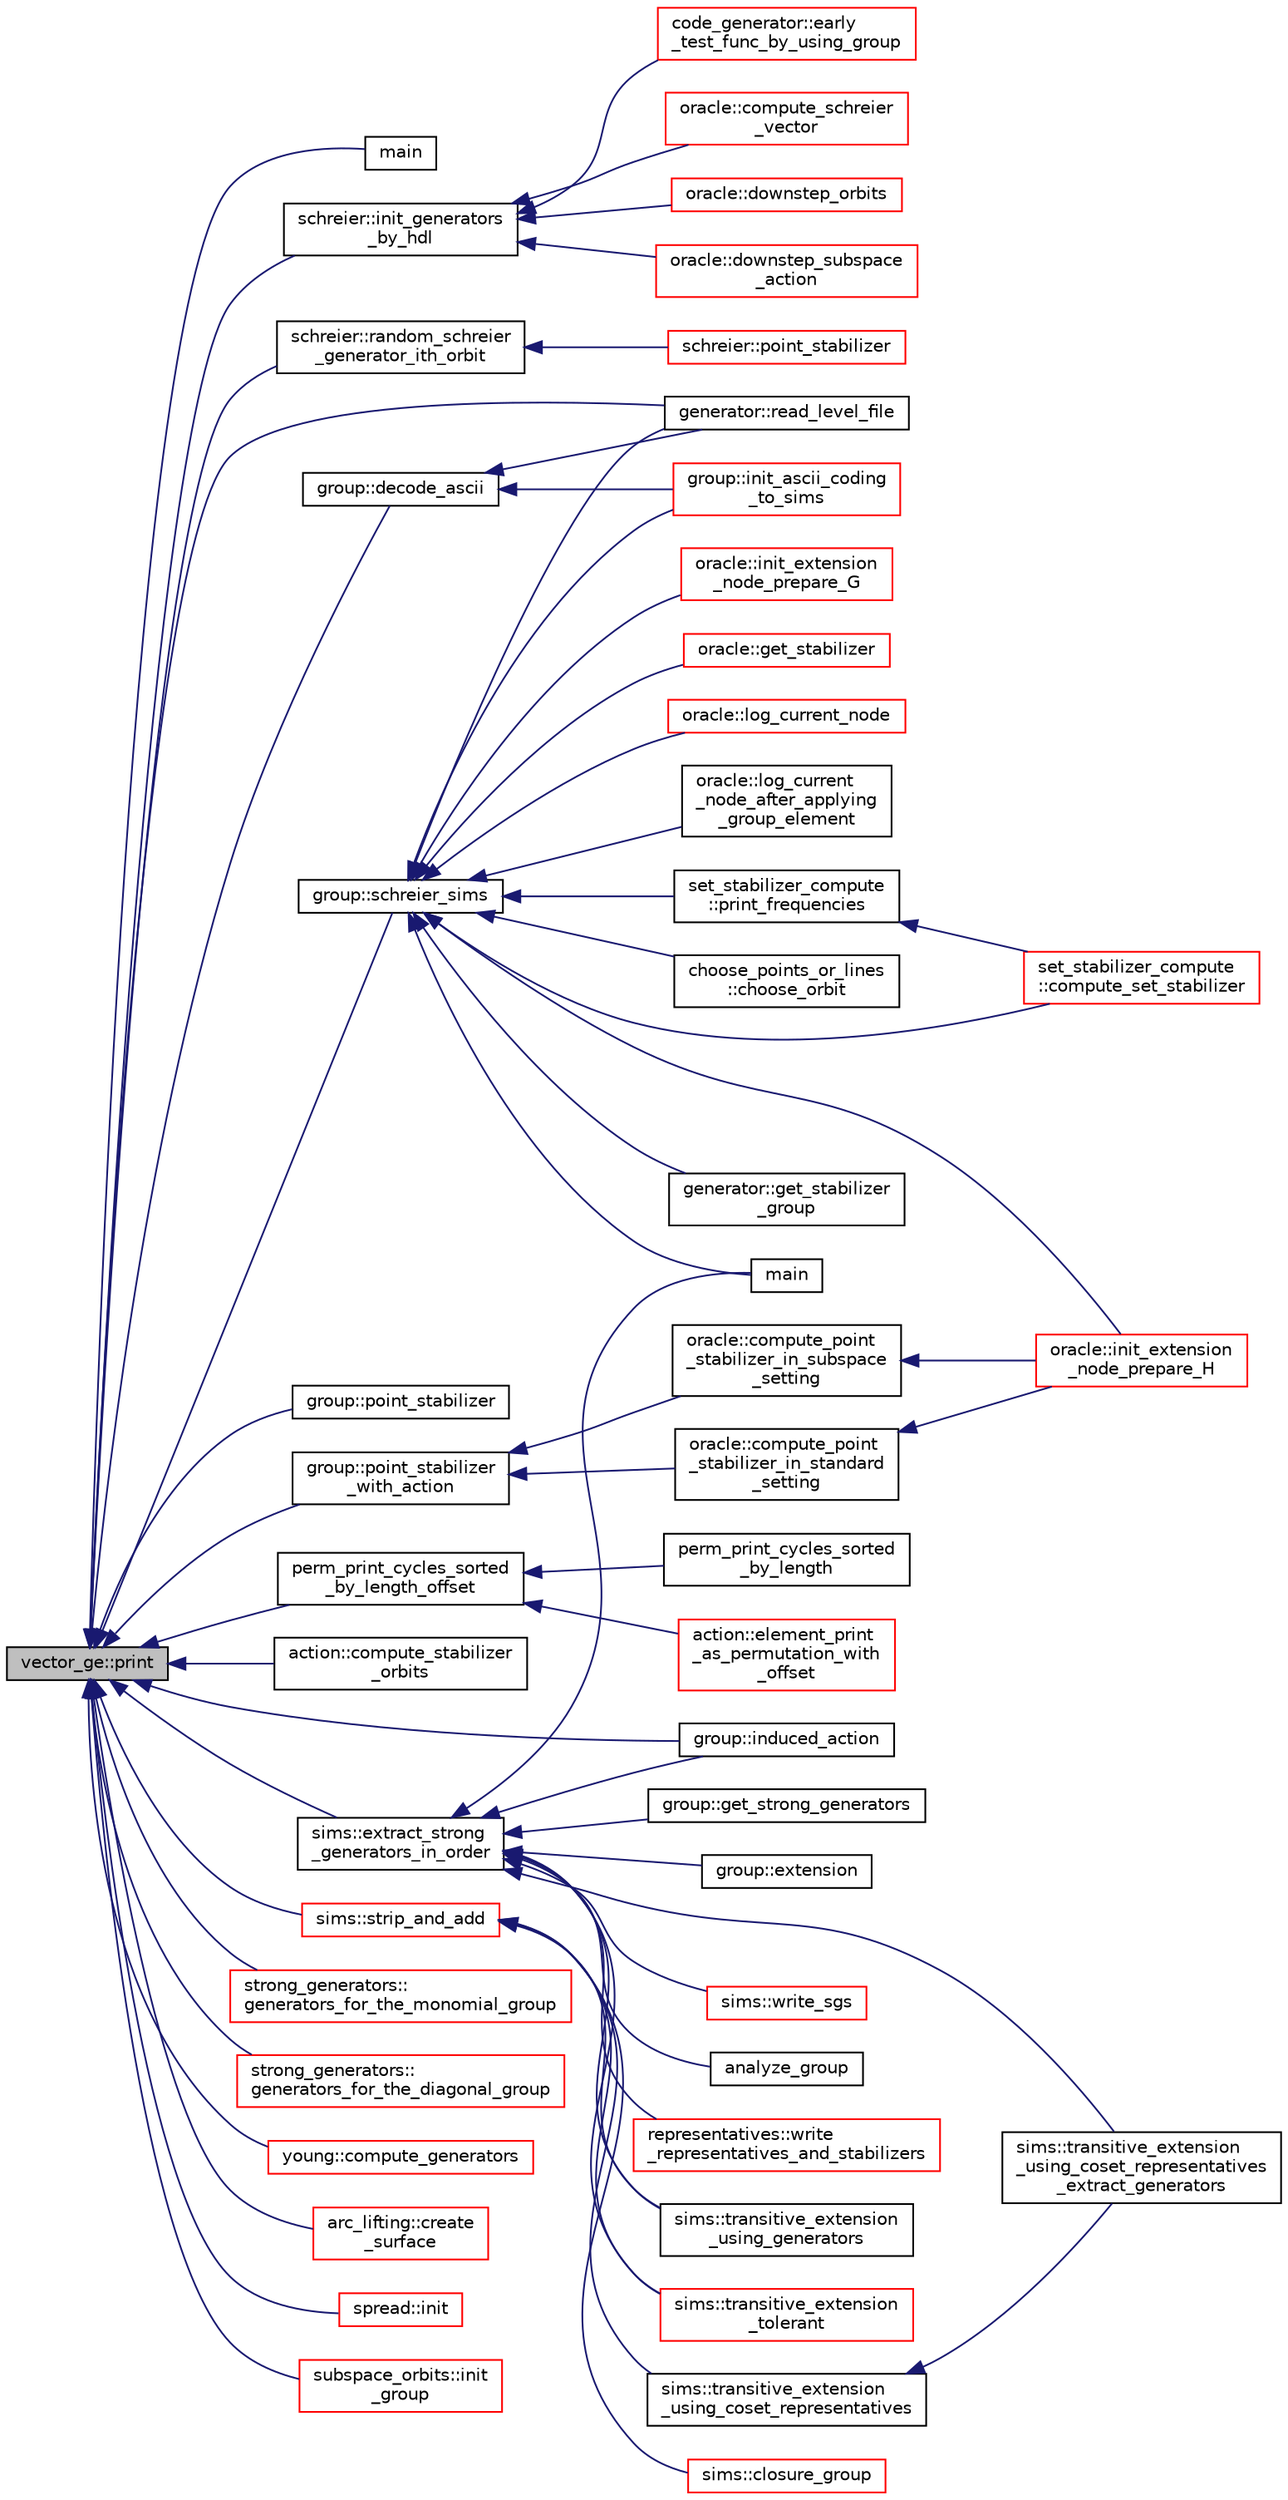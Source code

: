 digraph "vector_ge::print"
{
  edge [fontname="Helvetica",fontsize="10",labelfontname="Helvetica",labelfontsize="10"];
  node [fontname="Helvetica",fontsize="10",shape=record];
  rankdir="LR";
  Node3097 [label="vector_ge::print",height=0.2,width=0.4,color="black", fillcolor="grey75", style="filled", fontcolor="black"];
  Node3097 -> Node3098 [dir="back",color="midnightblue",fontsize="10",style="solid",fontname="Helvetica"];
  Node3098 [label="main",height=0.2,width=0.4,color="black", fillcolor="white", style="filled",URL="$d5/d0d/apps_2projective__space_2polar_8_c.html#a217dbf8b442f20279ea00b898af96f52"];
  Node3097 -> Node3099 [dir="back",color="midnightblue",fontsize="10",style="solid",fontname="Helvetica"];
  Node3099 [label="schreier::init_generators\l_by_hdl",height=0.2,width=0.4,color="black", fillcolor="white", style="filled",URL="$d3/dd6/classschreier.html#a9adf1976cee6d540a36d3a0a1bd887ba"];
  Node3099 -> Node3100 [dir="back",color="midnightblue",fontsize="10",style="solid",fontname="Helvetica"];
  Node3100 [label="code_generator::early\l_test_func_by_using_group",height=0.2,width=0.4,color="red", fillcolor="white", style="filled",URL="$db/d37/classcode__generator.html#a96a6170f5b9a905203ae4d8717750854"];
  Node3099 -> Node3104 [dir="back",color="midnightblue",fontsize="10",style="solid",fontname="Helvetica"];
  Node3104 [label="oracle::compute_schreier\l_vector",height=0.2,width=0.4,color="red", fillcolor="white", style="filled",URL="$d7/da7/classoracle.html#a1ba7d398b51ed70f89b5ea54adb7b089"];
  Node3099 -> Node3173 [dir="back",color="midnightblue",fontsize="10",style="solid",fontname="Helvetica"];
  Node3173 [label="oracle::downstep_orbits",height=0.2,width=0.4,color="red", fillcolor="white", style="filled",URL="$d7/da7/classoracle.html#a65ea623f3a7b2e3dba4e29638207bc53"];
  Node3099 -> Node3184 [dir="back",color="midnightblue",fontsize="10",style="solid",fontname="Helvetica"];
  Node3184 [label="oracle::downstep_subspace\l_action",height=0.2,width=0.4,color="red", fillcolor="white", style="filled",URL="$d7/da7/classoracle.html#a26f568b84b1ca2c24f619278ac88c407"];
  Node3097 -> Node3185 [dir="back",color="midnightblue",fontsize="10",style="solid",fontname="Helvetica"];
  Node3185 [label="schreier::random_schreier\l_generator_ith_orbit",height=0.2,width=0.4,color="black", fillcolor="white", style="filled",URL="$d3/dd6/classschreier.html#a285786eaa8f7e8d50d59c2335c549044"];
  Node3185 -> Node3186 [dir="back",color="midnightblue",fontsize="10",style="solid",fontname="Helvetica"];
  Node3186 [label="schreier::point_stabilizer",height=0.2,width=0.4,color="red", fillcolor="white", style="filled",URL="$d3/dd6/classschreier.html#a976a31dfe3238284d96fc200532c7077"];
  Node3097 -> Node3238 [dir="back",color="midnightblue",fontsize="10",style="solid",fontname="Helvetica"];
  Node3238 [label="group::decode_ascii",height=0.2,width=0.4,color="black", fillcolor="white", style="filled",URL="$d1/db7/classgroup.html#aaf998199131855804b53c8fc917a187f"];
  Node3238 -> Node3239 [dir="back",color="midnightblue",fontsize="10",style="solid",fontname="Helvetica"];
  Node3239 [label="group::init_ascii_coding\l_to_sims",height=0.2,width=0.4,color="red", fillcolor="white", style="filled",URL="$d1/db7/classgroup.html#ac868c381717192f1a8f0ece1158a3cb5"];
  Node3238 -> Node3241 [dir="back",color="midnightblue",fontsize="10",style="solid",fontname="Helvetica"];
  Node3241 [label="generator::read_level_file",height=0.2,width=0.4,color="black", fillcolor="white", style="filled",URL="$d7/d73/classgenerator.html#a2f706a252cb52357a8c214972a50c994"];
  Node3097 -> Node3242 [dir="back",color="midnightblue",fontsize="10",style="solid",fontname="Helvetica"];
  Node3242 [label="group::schreier_sims",height=0.2,width=0.4,color="black", fillcolor="white", style="filled",URL="$d1/db7/classgroup.html#a224ed784f302897ca0c0e578446afa08"];
  Node3242 -> Node3243 [dir="back",color="midnightblue",fontsize="10",style="solid",fontname="Helvetica"];
  Node3243 [label="main",height=0.2,width=0.4,color="black", fillcolor="white", style="filled",URL="$d0/dfc/transpose_8_c.html#a217dbf8b442f20279ea00b898af96f52"];
  Node3242 -> Node3239 [dir="back",color="midnightblue",fontsize="10",style="solid",fontname="Helvetica"];
  Node3242 -> Node3177 [dir="back",color="midnightblue",fontsize="10",style="solid",fontname="Helvetica"];
  Node3177 [label="set_stabilizer_compute\l::compute_set_stabilizer",height=0.2,width=0.4,color="red", fillcolor="white", style="filled",URL="$d8/dc6/classset__stabilizer__compute.html#ad4f92074322e98c7cd0ed5d4f8486b76"];
  Node3242 -> Node3244 [dir="back",color="midnightblue",fontsize="10",style="solid",fontname="Helvetica"];
  Node3244 [label="set_stabilizer_compute\l::print_frequencies",height=0.2,width=0.4,color="black", fillcolor="white", style="filled",URL="$d8/dc6/classset__stabilizer__compute.html#aaa16ded0007c24b61d16b8ba65c51283"];
  Node3244 -> Node3177 [dir="back",color="midnightblue",fontsize="10",style="solid",fontname="Helvetica"];
  Node3242 -> Node3245 [dir="back",color="midnightblue",fontsize="10",style="solid",fontname="Helvetica"];
  Node3245 [label="generator::get_stabilizer\l_group",height=0.2,width=0.4,color="black", fillcolor="white", style="filled",URL="$d7/d73/classgenerator.html#a1a1ffde2c62084e556850b8142a9152c"];
  Node3242 -> Node3241 [dir="back",color="midnightblue",fontsize="10",style="solid",fontname="Helvetica"];
  Node3242 -> Node3246 [dir="back",color="midnightblue",fontsize="10",style="solid",fontname="Helvetica"];
  Node3246 [label="oracle::init_extension\l_node_prepare_G",height=0.2,width=0.4,color="red", fillcolor="white", style="filled",URL="$d7/da7/classoracle.html#afa9983d0c22028563d6a6b812c888b32"];
  Node3242 -> Node3252 [dir="back",color="midnightblue",fontsize="10",style="solid",fontname="Helvetica"];
  Node3252 [label="oracle::init_extension\l_node_prepare_H",height=0.2,width=0.4,color="red", fillcolor="white", style="filled",URL="$d7/da7/classoracle.html#a6a121e9674bbd011685430a95dbc1b77"];
  Node3242 -> Node3253 [dir="back",color="midnightblue",fontsize="10",style="solid",fontname="Helvetica"];
  Node3253 [label="oracle::get_stabilizer",height=0.2,width=0.4,color="red", fillcolor="white", style="filled",URL="$d7/da7/classoracle.html#a66344906577c7688e2e5f3d0c5748d2c"];
  Node3242 -> Node3257 [dir="back",color="midnightblue",fontsize="10",style="solid",fontname="Helvetica"];
  Node3257 [label="oracle::log_current_node",height=0.2,width=0.4,color="red", fillcolor="white", style="filled",URL="$d7/da7/classoracle.html#a51f9cd387e52812e9a67f4d9cfcca603"];
  Node3242 -> Node3266 [dir="back",color="midnightblue",fontsize="10",style="solid",fontname="Helvetica"];
  Node3266 [label="oracle::log_current\l_node_after_applying\l_group_element",height=0.2,width=0.4,color="black", fillcolor="white", style="filled",URL="$d7/da7/classoracle.html#a83654fe90c42572ee993416b5d1c4cb5"];
  Node3242 -> Node3267 [dir="back",color="midnightblue",fontsize="10",style="solid",fontname="Helvetica"];
  Node3267 [label="choose_points_or_lines\l::choose_orbit",height=0.2,width=0.4,color="black", fillcolor="white", style="filled",URL="$d6/d75/classchoose__points__or__lines.html#a17def7dc2b9407b483d887fb24fab74d"];
  Node3097 -> Node3268 [dir="back",color="midnightblue",fontsize="10",style="solid",fontname="Helvetica"];
  Node3268 [label="group::point_stabilizer",height=0.2,width=0.4,color="black", fillcolor="white", style="filled",URL="$d1/db7/classgroup.html#a36f1034ef2d4a7d1e7a5aed426bd4d16"];
  Node3097 -> Node3269 [dir="back",color="midnightblue",fontsize="10",style="solid",fontname="Helvetica"];
  Node3269 [label="group::point_stabilizer\l_with_action",height=0.2,width=0.4,color="black", fillcolor="white", style="filled",URL="$d1/db7/classgroup.html#a4bf09ea3350d11ee1e0757d0a02ac3cc"];
  Node3269 -> Node3270 [dir="back",color="midnightblue",fontsize="10",style="solid",fontname="Helvetica"];
  Node3270 [label="oracle::compute_point\l_stabilizer_in_subspace\l_setting",height=0.2,width=0.4,color="black", fillcolor="white", style="filled",URL="$d7/da7/classoracle.html#ac88b56b30c84a4b5cd9b75869d468025"];
  Node3270 -> Node3252 [dir="back",color="midnightblue",fontsize="10",style="solid",fontname="Helvetica"];
  Node3269 -> Node3271 [dir="back",color="midnightblue",fontsize="10",style="solid",fontname="Helvetica"];
  Node3271 [label="oracle::compute_point\l_stabilizer_in_standard\l_setting",height=0.2,width=0.4,color="black", fillcolor="white", style="filled",URL="$d7/da7/classoracle.html#afa7b2b71cd2ccbb807a740d6e1085982"];
  Node3271 -> Node3252 [dir="back",color="midnightblue",fontsize="10",style="solid",fontname="Helvetica"];
  Node3097 -> Node3272 [dir="back",color="midnightblue",fontsize="10",style="solid",fontname="Helvetica"];
  Node3272 [label="group::induced_action",height=0.2,width=0.4,color="black", fillcolor="white", style="filled",URL="$d1/db7/classgroup.html#af6664c64704eb397874f42ed1ac7fed1"];
  Node3097 -> Node3273 [dir="back",color="midnightblue",fontsize="10",style="solid",fontname="Helvetica"];
  Node3273 [label="action::compute_stabilizer\l_orbits",height=0.2,width=0.4,color="black", fillcolor="white", style="filled",URL="$d2/d86/classaction.html#a460cd7c4b648f59ce370386f4322e972"];
  Node3097 -> Node3274 [dir="back",color="midnightblue",fontsize="10",style="solid",fontname="Helvetica"];
  Node3274 [label="perm_print_cycles_sorted\l_by_length_offset",height=0.2,width=0.4,color="black", fillcolor="white", style="filled",URL="$dc/dd4/group__actions_8h.html#a9d1f2e34879c04dbc45d08984a8066e3"];
  Node3274 -> Node3275 [dir="back",color="midnightblue",fontsize="10",style="solid",fontname="Helvetica"];
  Node3275 [label="action::element_print\l_as_permutation_with\l_offset",height=0.2,width=0.4,color="red", fillcolor="white", style="filled",URL="$d2/d86/classaction.html#addd61d869434abaad431124a6d858396"];
  Node3274 -> Node3472 [dir="back",color="midnightblue",fontsize="10",style="solid",fontname="Helvetica"];
  Node3472 [label="perm_print_cycles_sorted\l_by_length",height=0.2,width=0.4,color="black", fillcolor="white", style="filled",URL="$dc/dd4/group__actions_8h.html#a23f865b19a11f2a40298015b3ab69cc6"];
  Node3097 -> Node3473 [dir="back",color="midnightblue",fontsize="10",style="solid",fontname="Helvetica"];
  Node3473 [label="sims::extract_strong\l_generators_in_order",height=0.2,width=0.4,color="black", fillcolor="white", style="filled",URL="$d9/df3/classsims.html#aeaf4ae6bb916342a66470730af69923a"];
  Node3473 -> Node3243 [dir="back",color="midnightblue",fontsize="10",style="solid",fontname="Helvetica"];
  Node3473 -> Node3474 [dir="back",color="midnightblue",fontsize="10",style="solid",fontname="Helvetica"];
  Node3474 [label="group::get_strong_generators",height=0.2,width=0.4,color="black", fillcolor="white", style="filled",URL="$d1/db7/classgroup.html#ad1c87ec4beae45f2acdcf57b754d5617"];
  Node3473 -> Node3272 [dir="back",color="midnightblue",fontsize="10",style="solid",fontname="Helvetica"];
  Node3473 -> Node3475 [dir="back",color="midnightblue",fontsize="10",style="solid",fontname="Helvetica"];
  Node3475 [label="group::extension",height=0.2,width=0.4,color="black", fillcolor="white", style="filled",URL="$d1/db7/classgroup.html#a798cd01cad4d5616b67fa456b8b04008"];
  Node3473 -> Node3300 [dir="back",color="midnightblue",fontsize="10",style="solid",fontname="Helvetica"];
  Node3300 [label="sims::transitive_extension\l_tolerant",height=0.2,width=0.4,color="red", fillcolor="white", style="filled",URL="$d9/df3/classsims.html#a826450b2a9f6edb57f02dd84cb43dd28"];
  Node3473 -> Node3304 [dir="back",color="midnightblue",fontsize="10",style="solid",fontname="Helvetica"];
  Node3304 [label="sims::transitive_extension\l_using_coset_representatives\l_extract_generators",height=0.2,width=0.4,color="black", fillcolor="white", style="filled",URL="$d9/df3/classsims.html#a7c93eb6a31f9111fb72df52ae8bf909e"];
  Node3473 -> Node3305 [dir="back",color="midnightblue",fontsize="10",style="solid",fontname="Helvetica"];
  Node3305 [label="sims::transitive_extension\l_using_generators",height=0.2,width=0.4,color="black", fillcolor="white", style="filled",URL="$d9/df3/classsims.html#abe87d351a703b4966c4a7dc23b7bcdc3"];
  Node3473 -> Node3476 [dir="back",color="midnightblue",fontsize="10",style="solid",fontname="Helvetica"];
  Node3476 [label="sims::write_sgs",height=0.2,width=0.4,color="red", fillcolor="white", style="filled",URL="$d9/df3/classsims.html#a525dbabfc86ad1da634566d10b29c1c1"];
  Node3473 -> Node3333 [dir="back",color="midnightblue",fontsize="10",style="solid",fontname="Helvetica"];
  Node3333 [label="analyze_group",height=0.2,width=0.4,color="black", fillcolor="white", style="filled",URL="$d0/d76/tl__algebra__and__number__theory_8h.html#acc445ef9d19e7fe78fbe1a057328958e"];
  Node3473 -> Node3477 [dir="back",color="midnightblue",fontsize="10",style="solid",fontname="Helvetica"];
  Node3477 [label="representatives::write\l_representatives_and_stabilizers",height=0.2,width=0.4,color="red", fillcolor="white", style="filled",URL="$da/dc1/classrepresentatives.html#a63e383a197b4f354b1226db6b67414df"];
  Node3097 -> Node3299 [dir="back",color="midnightblue",fontsize="10",style="solid",fontname="Helvetica"];
  Node3299 [label="sims::strip_and_add",height=0.2,width=0.4,color="red", fillcolor="white", style="filled",URL="$d9/df3/classsims.html#a9b8596883351af7ca772a7b0866a4027"];
  Node3299 -> Node3300 [dir="back",color="midnightblue",fontsize="10",style="solid",fontname="Helvetica"];
  Node3299 -> Node3303 [dir="back",color="midnightblue",fontsize="10",style="solid",fontname="Helvetica"];
  Node3303 [label="sims::transitive_extension\l_using_coset_representatives",height=0.2,width=0.4,color="black", fillcolor="white", style="filled",URL="$d9/df3/classsims.html#a16b0c199eba22eaf54b3900896725c44"];
  Node3303 -> Node3304 [dir="back",color="midnightblue",fontsize="10",style="solid",fontname="Helvetica"];
  Node3299 -> Node3305 [dir="back",color="midnightblue",fontsize="10",style="solid",fontname="Helvetica"];
  Node3299 -> Node3306 [dir="back",color="midnightblue",fontsize="10",style="solid",fontname="Helvetica"];
  Node3306 [label="sims::closure_group",height=0.2,width=0.4,color="red", fillcolor="white", style="filled",URL="$d9/df3/classsims.html#a7ecab5d843b1960ba9386e1b5dd41b95"];
  Node3097 -> Node3479 [dir="back",color="midnightblue",fontsize="10",style="solid",fontname="Helvetica"];
  Node3479 [label="strong_generators::\lgenerators_for_the_monomial_group",height=0.2,width=0.4,color="red", fillcolor="white", style="filled",URL="$dc/d09/classstrong__generators.html#a504b7cefda70b646b2064f80784d7f8a"];
  Node3097 -> Node3481 [dir="back",color="midnightblue",fontsize="10",style="solid",fontname="Helvetica"];
  Node3481 [label="strong_generators::\lgenerators_for_the_diagonal_group",height=0.2,width=0.4,color="red", fillcolor="white", style="filled",URL="$dc/d09/classstrong__generators.html#a560ff860f139f7f02f293fa7f5f01aff"];
  Node3097 -> Node3241 [dir="back",color="midnightblue",fontsize="10",style="solid",fontname="Helvetica"];
  Node3097 -> Node3483 [dir="back",color="midnightblue",fontsize="10",style="solid",fontname="Helvetica"];
  Node3483 [label="young::compute_generators",height=0.2,width=0.4,color="red", fillcolor="white", style="filled",URL="$dd/d68/classyoung.html#a26c8929e3f3f49437e3241f5d627ee20"];
  Node3097 -> Node3197 [dir="back",color="midnightblue",fontsize="10",style="solid",fontname="Helvetica"];
  Node3197 [label="arc_lifting::create\l_surface",height=0.2,width=0.4,color="red", fillcolor="white", style="filled",URL="$dc/db7/classarc__lifting.html#a2b1fd46281de9ff3fef00fc122d39b2b"];
  Node3097 -> Node3485 [dir="back",color="midnightblue",fontsize="10",style="solid",fontname="Helvetica"];
  Node3485 [label="spread::init",height=0.2,width=0.4,color="red", fillcolor="white", style="filled",URL="$da/dc1/classspread.html#aa2493aebcdd72c4472213711dfcc2ab6"];
  Node3097 -> Node3462 [dir="back",color="midnightblue",fontsize="10",style="solid",fontname="Helvetica"];
  Node3462 [label="subspace_orbits::init\l_group",height=0.2,width=0.4,color="red", fillcolor="white", style="filled",URL="$d2/d9f/classsubspace__orbits.html#ad7dfe4f51cd3eea6ccfd5318e23d36c3"];
}
